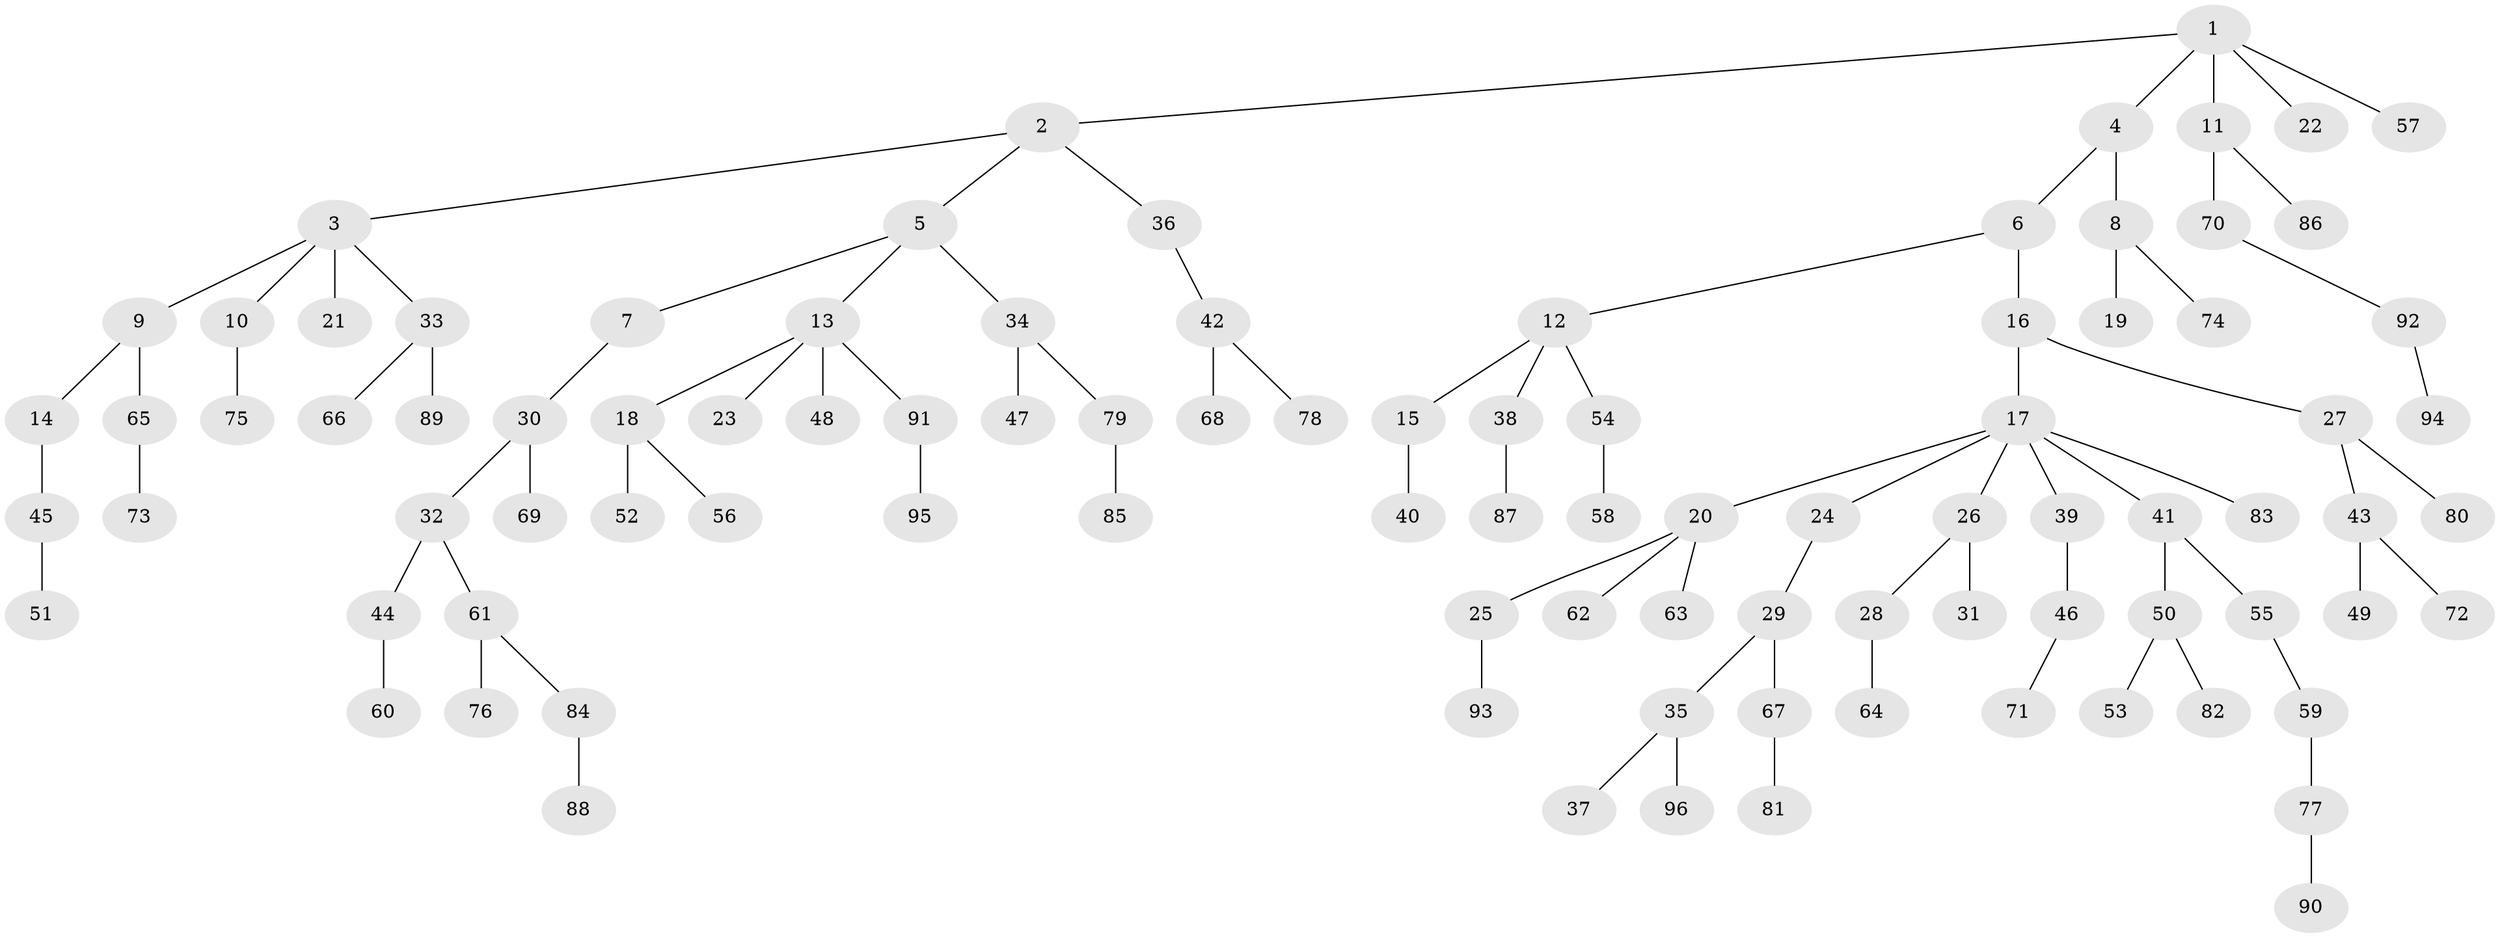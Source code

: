 // Generated by graph-tools (version 1.1) at 2025/11/02/27/25 16:11:26]
// undirected, 96 vertices, 95 edges
graph export_dot {
graph [start="1"]
  node [color=gray90,style=filled];
  1;
  2;
  3;
  4;
  5;
  6;
  7;
  8;
  9;
  10;
  11;
  12;
  13;
  14;
  15;
  16;
  17;
  18;
  19;
  20;
  21;
  22;
  23;
  24;
  25;
  26;
  27;
  28;
  29;
  30;
  31;
  32;
  33;
  34;
  35;
  36;
  37;
  38;
  39;
  40;
  41;
  42;
  43;
  44;
  45;
  46;
  47;
  48;
  49;
  50;
  51;
  52;
  53;
  54;
  55;
  56;
  57;
  58;
  59;
  60;
  61;
  62;
  63;
  64;
  65;
  66;
  67;
  68;
  69;
  70;
  71;
  72;
  73;
  74;
  75;
  76;
  77;
  78;
  79;
  80;
  81;
  82;
  83;
  84;
  85;
  86;
  87;
  88;
  89;
  90;
  91;
  92;
  93;
  94;
  95;
  96;
  1 -- 2;
  1 -- 4;
  1 -- 11;
  1 -- 22;
  1 -- 57;
  2 -- 3;
  2 -- 5;
  2 -- 36;
  3 -- 9;
  3 -- 10;
  3 -- 21;
  3 -- 33;
  4 -- 6;
  4 -- 8;
  5 -- 7;
  5 -- 13;
  5 -- 34;
  6 -- 12;
  6 -- 16;
  7 -- 30;
  8 -- 19;
  8 -- 74;
  9 -- 14;
  9 -- 65;
  10 -- 75;
  11 -- 70;
  11 -- 86;
  12 -- 15;
  12 -- 38;
  12 -- 54;
  13 -- 18;
  13 -- 23;
  13 -- 48;
  13 -- 91;
  14 -- 45;
  15 -- 40;
  16 -- 17;
  16 -- 27;
  17 -- 20;
  17 -- 24;
  17 -- 26;
  17 -- 39;
  17 -- 41;
  17 -- 83;
  18 -- 52;
  18 -- 56;
  20 -- 25;
  20 -- 62;
  20 -- 63;
  24 -- 29;
  25 -- 93;
  26 -- 28;
  26 -- 31;
  27 -- 43;
  27 -- 80;
  28 -- 64;
  29 -- 35;
  29 -- 67;
  30 -- 32;
  30 -- 69;
  32 -- 44;
  32 -- 61;
  33 -- 66;
  33 -- 89;
  34 -- 47;
  34 -- 79;
  35 -- 37;
  35 -- 96;
  36 -- 42;
  38 -- 87;
  39 -- 46;
  41 -- 50;
  41 -- 55;
  42 -- 68;
  42 -- 78;
  43 -- 49;
  43 -- 72;
  44 -- 60;
  45 -- 51;
  46 -- 71;
  50 -- 53;
  50 -- 82;
  54 -- 58;
  55 -- 59;
  59 -- 77;
  61 -- 76;
  61 -- 84;
  65 -- 73;
  67 -- 81;
  70 -- 92;
  77 -- 90;
  79 -- 85;
  84 -- 88;
  91 -- 95;
  92 -- 94;
}
